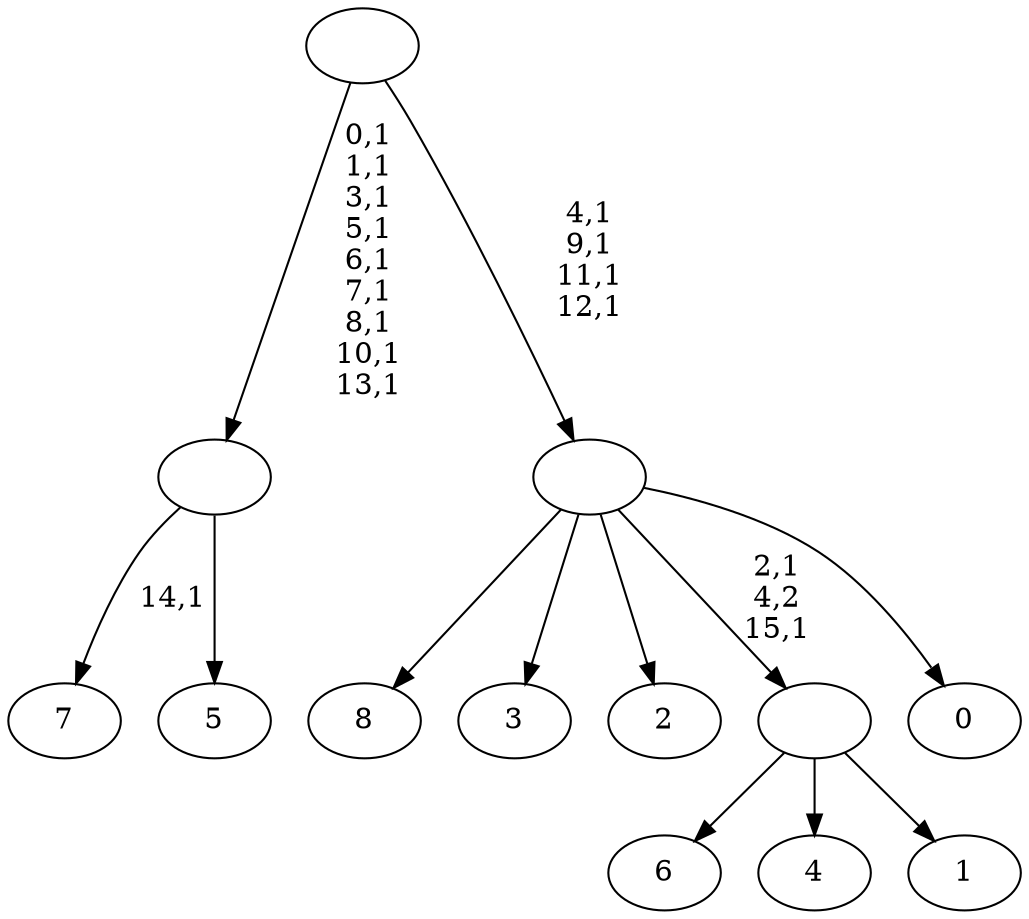 digraph T {
	25 [label="8"]
	24 [label="7"]
	22 [label="6"]
	21 [label="5"]
	20 [label=""]
	11 [label="4"]
	10 [label="3"]
	9 [label="2"]
	8 [label="1"]
	7 [label=""]
	5 [label="0"]
	4 [label=""]
	0 [label=""]
	20 -> 24 [label="14,1"]
	20 -> 21 [label=""]
	7 -> 22 [label=""]
	7 -> 11 [label=""]
	7 -> 8 [label=""]
	4 -> 7 [label="2,1\n4,2\n15,1"]
	4 -> 25 [label=""]
	4 -> 10 [label=""]
	4 -> 9 [label=""]
	4 -> 5 [label=""]
	0 -> 4 [label="4,1\n9,1\n11,1\n12,1"]
	0 -> 20 [label="0,1\n1,1\n3,1\n5,1\n6,1\n7,1\n8,1\n10,1\n13,1"]
}

